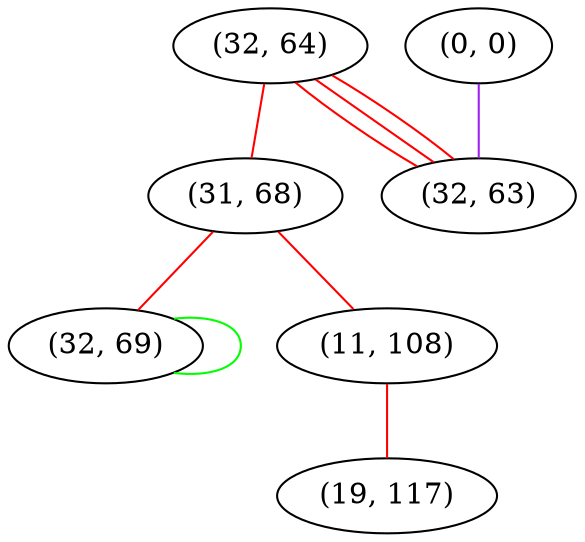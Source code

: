 graph "" {
"(32, 64)";
"(31, 68)";
"(0, 0)";
"(32, 69)";
"(32, 63)";
"(11, 108)";
"(19, 117)";
"(32, 64)" -- "(31, 68)"  [color=red, key=0, weight=1];
"(32, 64)" -- "(32, 63)"  [color=red, key=0, weight=1];
"(32, 64)" -- "(32, 63)"  [color=red, key=1, weight=1];
"(32, 64)" -- "(32, 63)"  [color=red, key=2, weight=1];
"(31, 68)" -- "(32, 69)"  [color=red, key=0, weight=1];
"(31, 68)" -- "(11, 108)"  [color=red, key=0, weight=1];
"(0, 0)" -- "(32, 63)"  [color=purple, key=0, weight=4];
"(32, 69)" -- "(32, 69)"  [color=green, key=0, weight=2];
"(11, 108)" -- "(19, 117)"  [color=red, key=0, weight=1];
}
